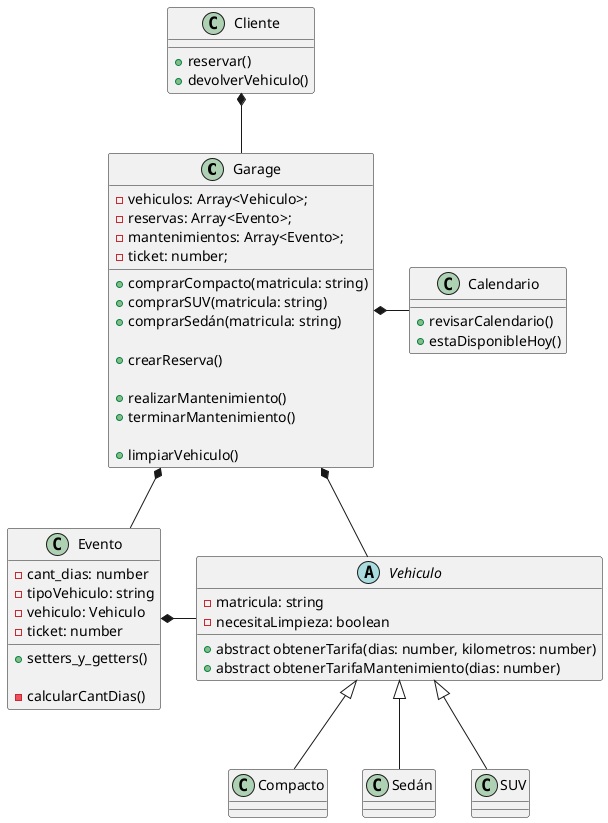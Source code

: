 @startuml Diagrama de clases
class Garage {
    - vehiculos: Array<Vehiculo>;
    - reservas: Array<Evento>;
    - mantenimientos: Array<Evento>;
    - ticket: number;

    + comprarCompacto(matricula: string)
    + comprarSUV(matricula: string)
    + comprarSedán(matricula: string)

    + crearReserva()

    + realizarMantenimiento()
    + terminarMantenimiento()

    + limpiarVehiculo()
}

class Cliente {
    + reservar()
    + devolverVehiculo()
}

abstract class Vehiculo {
    - matricula: string
    - necesitaLimpieza: boolean
    
    + abstract obtenerTarifa(dias: number, kilometros: number)
    + abstract obtenerTarifaMantenimiento(dias: number)
}

class Compacto {

}
class Sedán {

}
class SUV {

}

class Evento {
    - cant_dias: number
    - tipoVehiculo: string
    - vehiculo: Vehiculo
    - ticket: number

    + setters_y_getters()

    - calcularCantDias()
}

class Calendario {
    + revisarCalendario()
    + estaDisponibleHoy()
}


' Relaciones

Cliente *-- Garage

Garage *-d- Vehiculo
Garage *-d- Evento

Garage *-r- Calendario

Evento *-r- Vehiculo

Vehiculo <|-- Compacto
Vehiculo <|-- Sedán
Vehiculo <|-- SUV

@enduml